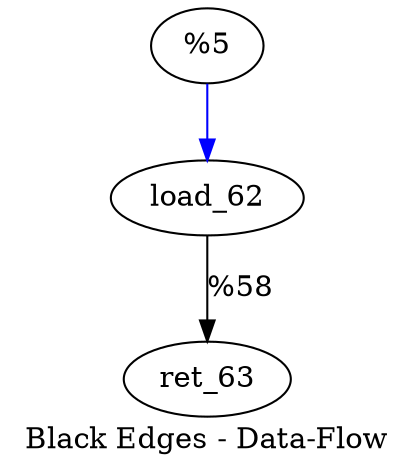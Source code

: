 digraph G {
compound=true
label="Black Edges - Data-Flow"
"load_62" -> "ret_63"[color=black dir=black label="%58"]
"%1" -> "load_62"[color=blue dir=black]
}
